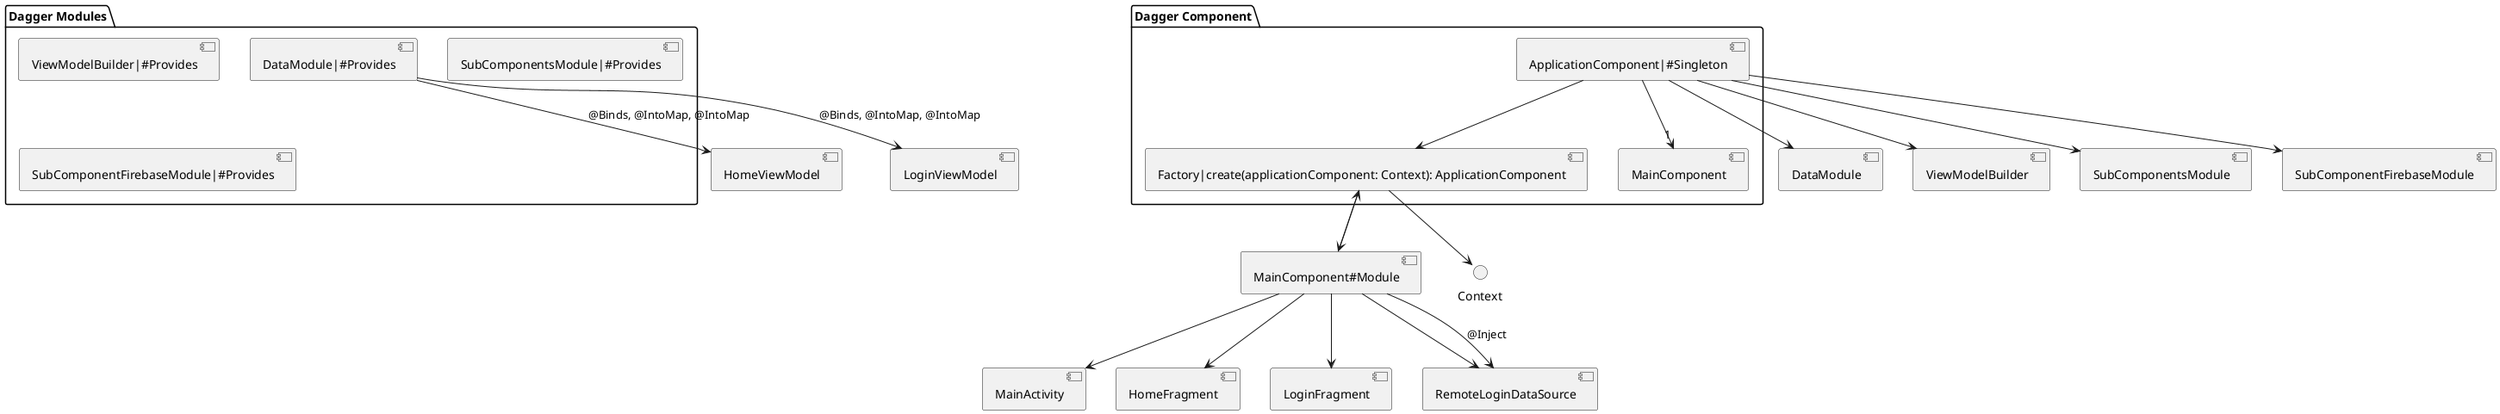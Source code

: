 @startuml
!define DIAMOND class #99A3A4

package "Dagger Component" {
    [ApplicationComponent|#Singleton]
    [Factory|create(applicationComponent: Context): ApplicationComponent]
    [MainComponent]
}

package "Dagger Modules" {
    [DataModule|#Provides]
    [ViewModelBuilder|#Provides]
    [SubComponentsModule|#Provides]
    [SubComponentFirebaseModule|#Provides]
}


[ApplicationComponent|#Singleton] --> [Factory|create(applicationComponent: Context): ApplicationComponent]
[Factory|create(applicationComponent: Context): ApplicationComponent] --> Context
[ApplicationComponent|#Singleton] --> "1" MainComponent
[ApplicationComponent|#Singleton] --> [DataModule]
[ApplicationComponent|#Singleton] --> [ViewModelBuilder]
[ApplicationComponent|#Singleton] --> [SubComponentsModule]
[ApplicationComponent|#Singleton] --> [SubComponentFirebaseModule]

[MainComponent#Module] --> [Factory|create(applicationComponent: Context): ApplicationComponent]
[Factory|create(applicationComponent: Context): ApplicationComponent] --> [MainComponent#Module]
[MainComponent#Module] --> [MainActivity]
[MainComponent#Module] --> [HomeFragment]
[MainComponent#Module] --> [LoginFragment]
[MainComponent#Module] --> [RemoteLoginDataSource]

[MainComponent#Module] --> [RemoteLoginDataSource] : @Inject
[DataModule|#Provides] --> [HomeViewModel] : @Binds, @IntoMap, @IntoMap
[DataModule|#Provides] --> [LoginViewModel] : @Binds, @IntoMap, @IntoMap


@enduml


@startuml

class AppModule {
    // Métodos que fornecem instâncias de objetos
}

class AppComponent {
    // Métodos de injeção
}

class MainActivity {
    SomeDependency someDependency
}

class AnotherClass {
    AnotherDependency anotherDependency
}

AppModule --> AppComponent : includes
AppComponent --> MainActivity : injects
AppComponent --> AnotherClass : injects

@enduml






